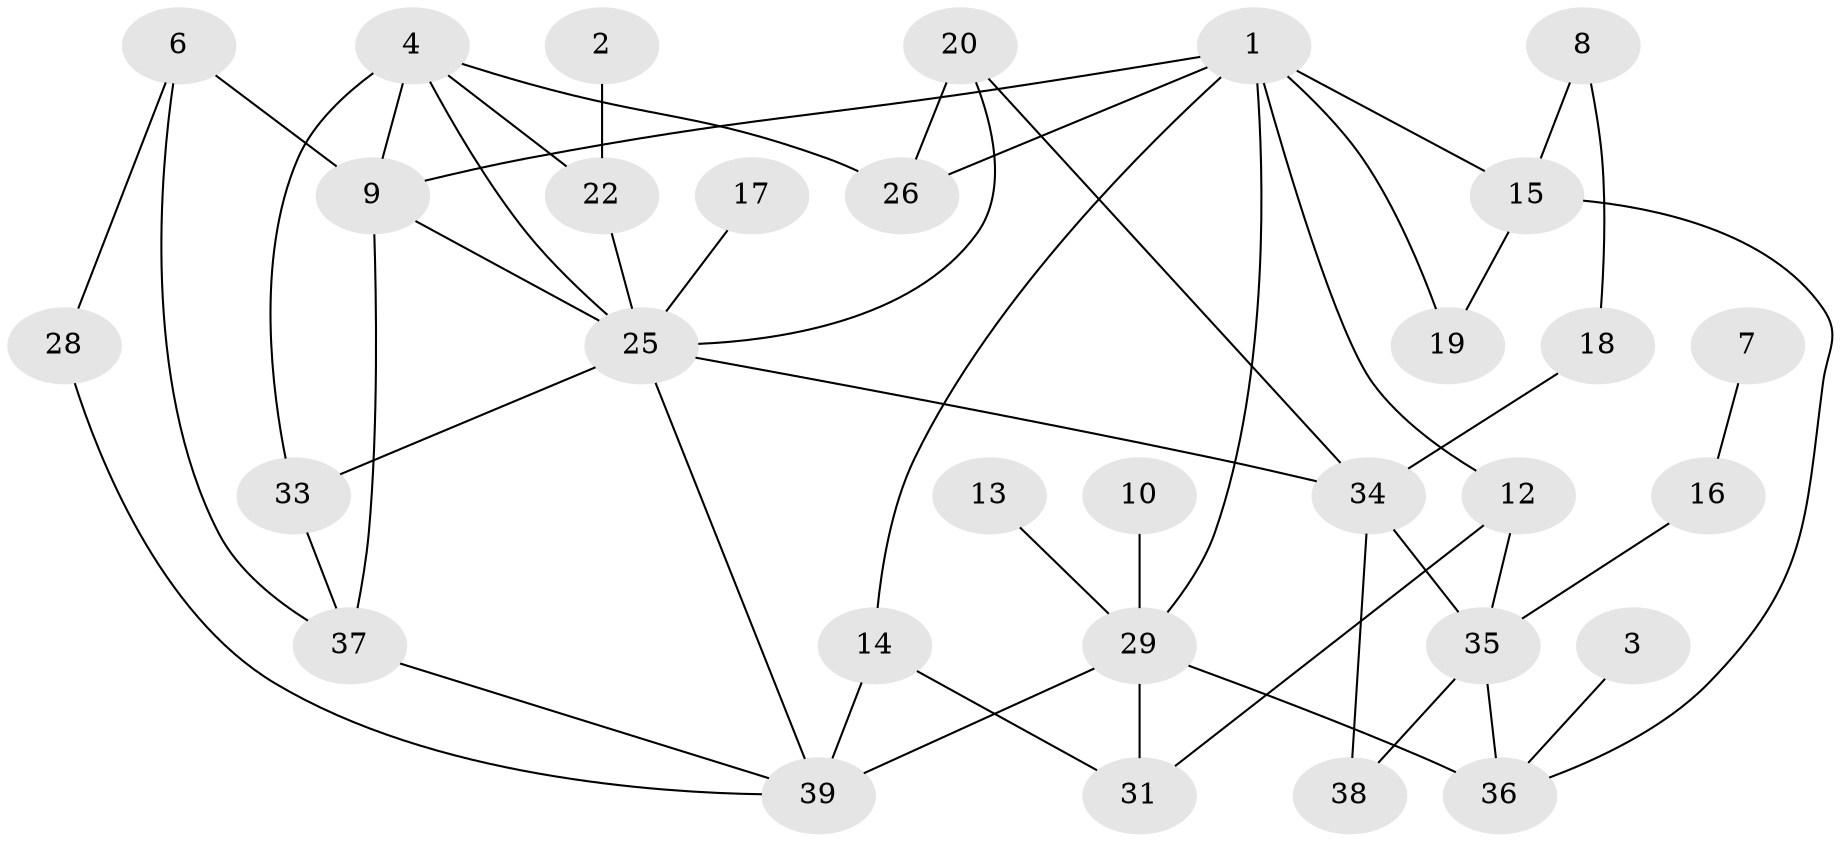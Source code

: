 // original degree distribution, {4: 0.1038961038961039, 5: 0.05194805194805195, 3: 0.3246753246753247, 2: 0.22077922077922077, 1: 0.18181818181818182, 0: 0.09090909090909091, 6: 0.012987012987012988, 7: 0.012987012987012988}
// Generated by graph-tools (version 1.1) at 2025/25/03/09/25 03:25:12]
// undirected, 31 vertices, 50 edges
graph export_dot {
graph [start="1"]
  node [color=gray90,style=filled];
  1;
  2;
  3;
  4;
  6;
  7;
  8;
  9;
  10;
  12;
  13;
  14;
  15;
  16;
  17;
  18;
  19;
  20;
  22;
  25;
  26;
  28;
  29;
  31;
  33;
  34;
  35;
  36;
  37;
  38;
  39;
  1 -- 9 [weight=1.0];
  1 -- 12 [weight=1.0];
  1 -- 14 [weight=1.0];
  1 -- 15 [weight=1.0];
  1 -- 19 [weight=1.0];
  1 -- 26 [weight=1.0];
  1 -- 29 [weight=1.0];
  2 -- 22 [weight=1.0];
  3 -- 36 [weight=1.0];
  4 -- 9 [weight=2.0];
  4 -- 22 [weight=1.0];
  4 -- 25 [weight=1.0];
  4 -- 26 [weight=1.0];
  4 -- 33 [weight=1.0];
  6 -- 9 [weight=1.0];
  6 -- 28 [weight=1.0];
  6 -- 37 [weight=1.0];
  7 -- 16 [weight=1.0];
  8 -- 15 [weight=1.0];
  8 -- 18 [weight=1.0];
  9 -- 25 [weight=1.0];
  9 -- 37 [weight=1.0];
  10 -- 29 [weight=1.0];
  12 -- 31 [weight=1.0];
  12 -- 35 [weight=1.0];
  13 -- 29 [weight=1.0];
  14 -- 31 [weight=1.0];
  14 -- 39 [weight=1.0];
  15 -- 19 [weight=1.0];
  15 -- 36 [weight=1.0];
  16 -- 35 [weight=1.0];
  17 -- 25 [weight=1.0];
  18 -- 34 [weight=1.0];
  20 -- 25 [weight=1.0];
  20 -- 26 [weight=2.0];
  20 -- 34 [weight=1.0];
  22 -- 25 [weight=1.0];
  25 -- 33 [weight=1.0];
  25 -- 34 [weight=1.0];
  25 -- 39 [weight=1.0];
  28 -- 39 [weight=1.0];
  29 -- 31 [weight=1.0];
  29 -- 36 [weight=2.0];
  29 -- 39 [weight=2.0];
  33 -- 37 [weight=1.0];
  34 -- 35 [weight=2.0];
  34 -- 38 [weight=1.0];
  35 -- 36 [weight=2.0];
  35 -- 38 [weight=1.0];
  37 -- 39 [weight=1.0];
}
